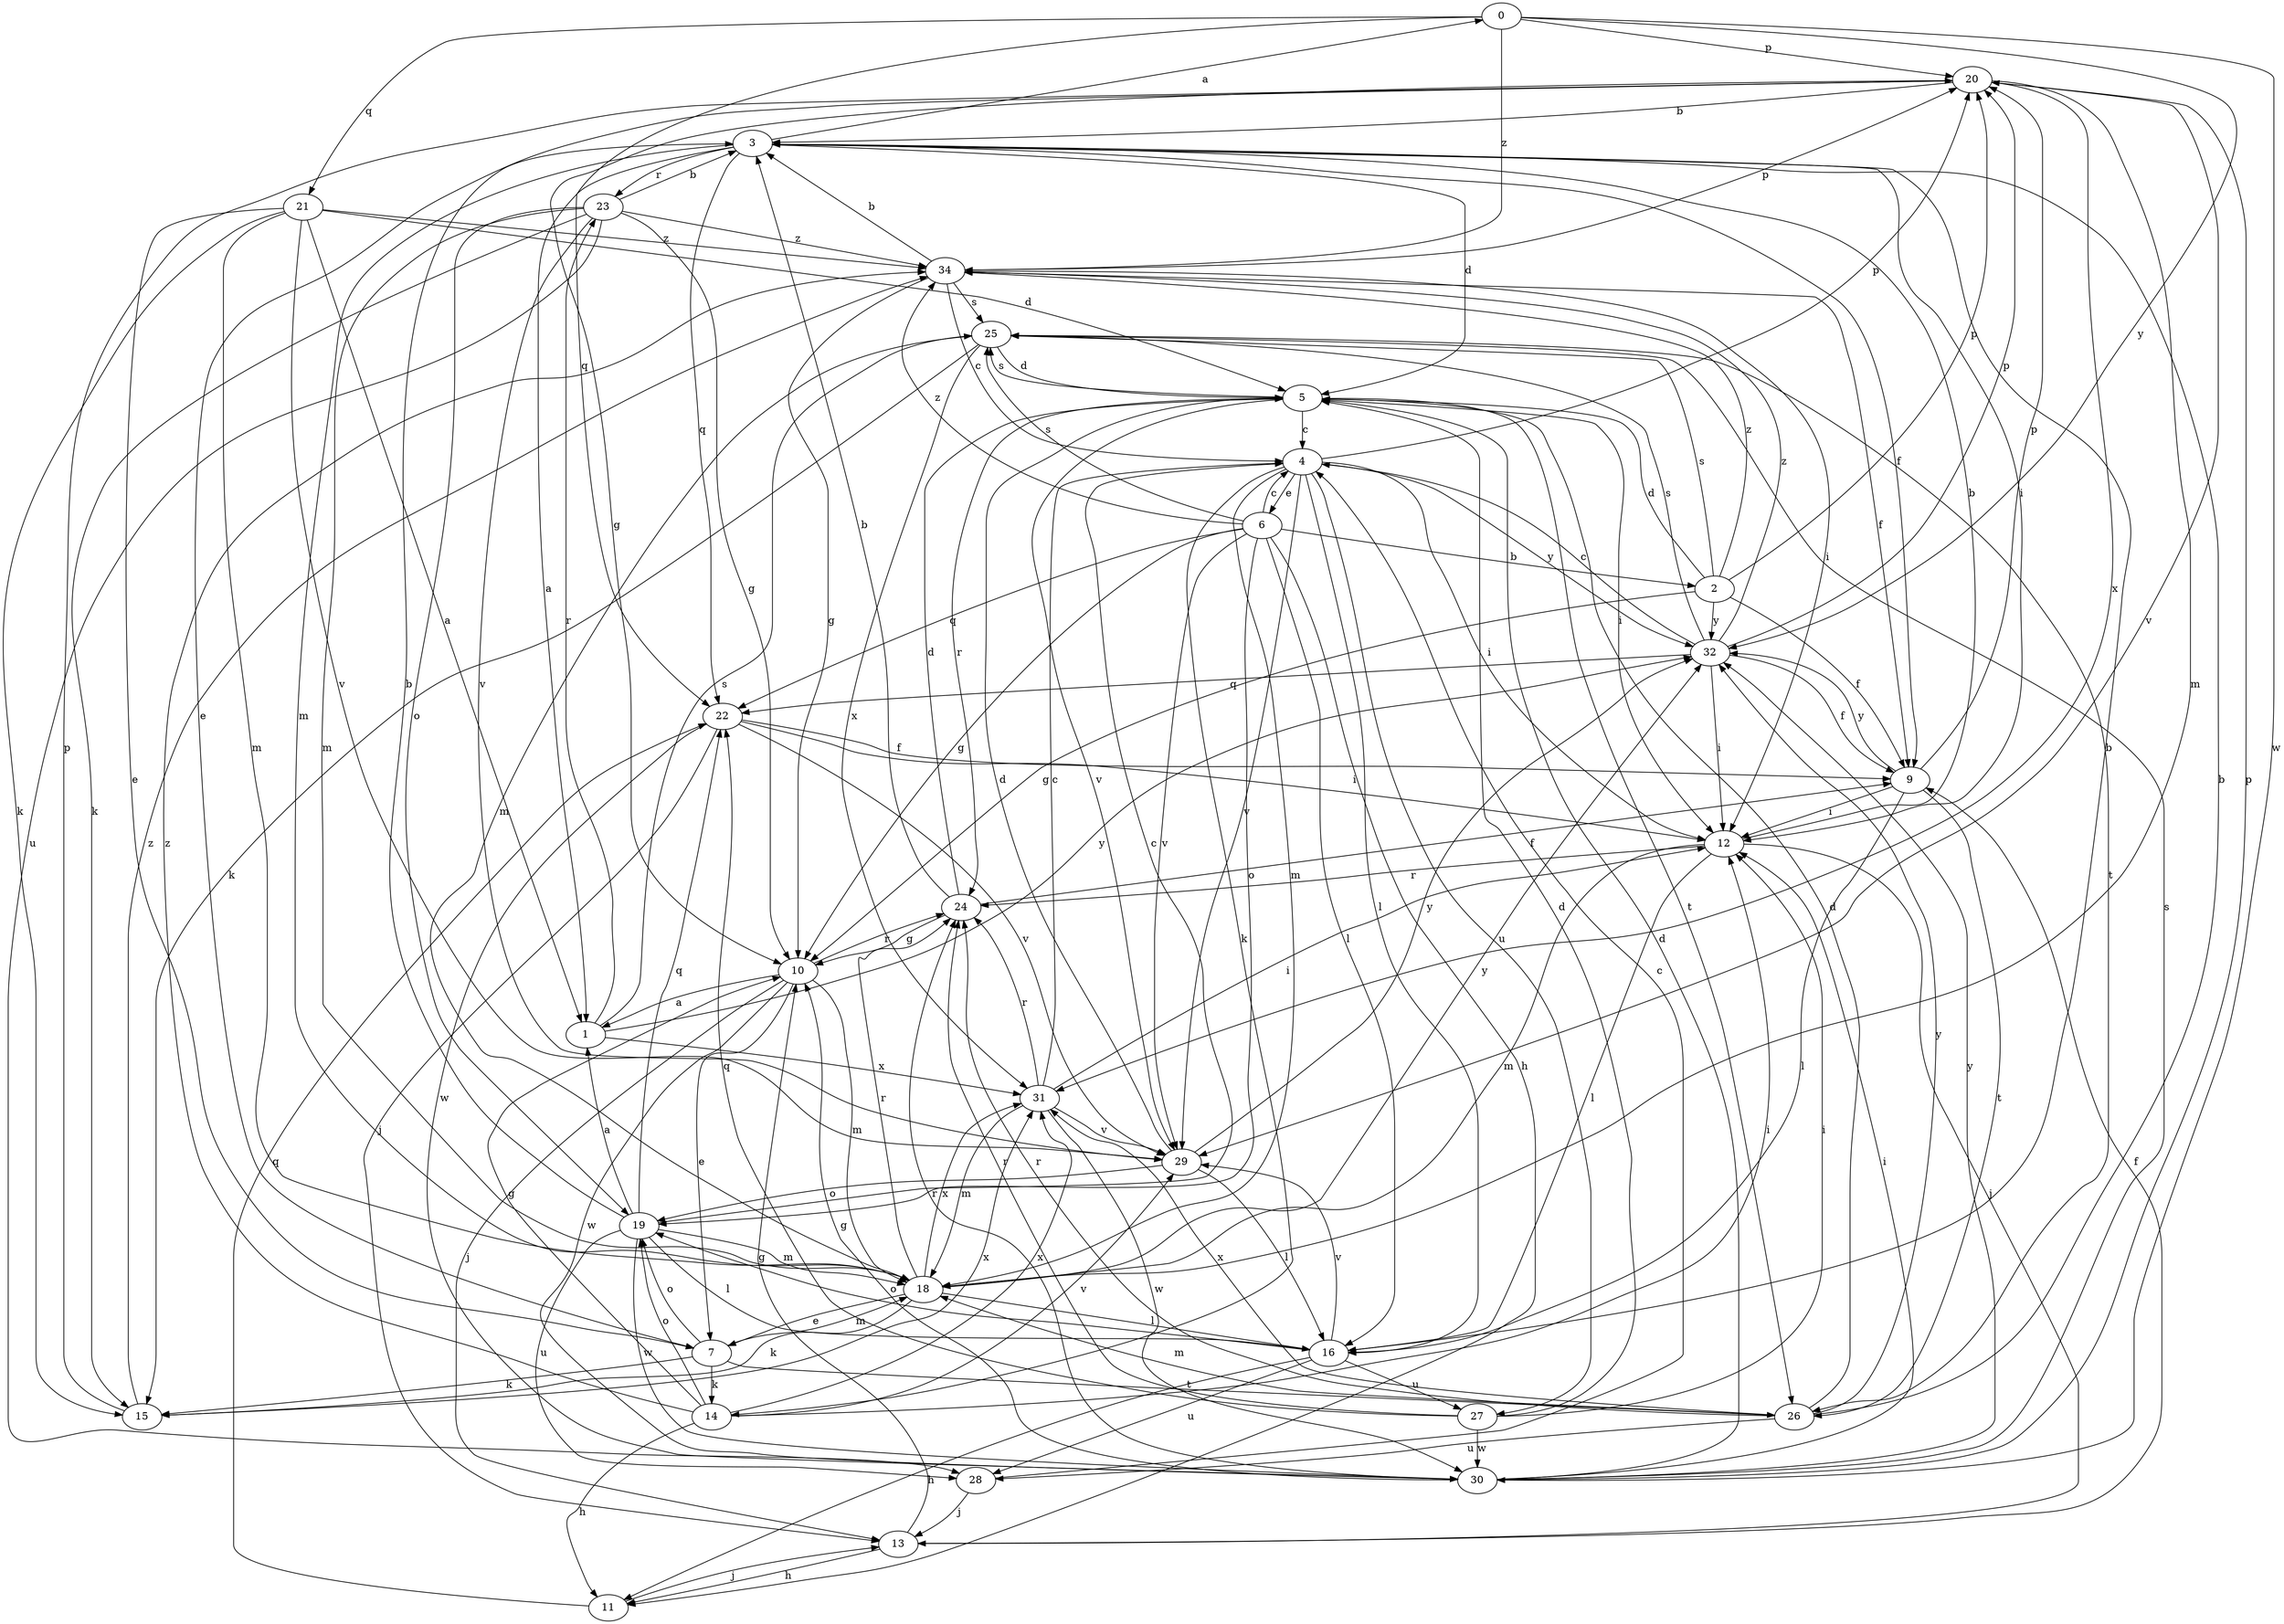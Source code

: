 strict digraph  {
0;
1;
2;
3;
4;
5;
6;
7;
9;
10;
11;
12;
13;
14;
15;
16;
18;
19;
20;
21;
22;
23;
24;
25;
26;
27;
28;
29;
30;
31;
32;
34;
0 -> 20  [label=p];
0 -> 21  [label=q];
0 -> 22  [label=q];
0 -> 30  [label=w];
0 -> 32  [label=y];
0 -> 34  [label=z];
1 -> 23  [label=r];
1 -> 25  [label=s];
1 -> 31  [label=x];
1 -> 32  [label=y];
2 -> 5  [label=d];
2 -> 9  [label=f];
2 -> 10  [label=g];
2 -> 20  [label=p];
2 -> 25  [label=s];
2 -> 32  [label=y];
2 -> 34  [label=z];
3 -> 0  [label=a];
3 -> 1  [label=a];
3 -> 5  [label=d];
3 -> 9  [label=f];
3 -> 12  [label=i];
3 -> 18  [label=m];
3 -> 22  [label=q];
3 -> 23  [label=r];
4 -> 6  [label=e];
4 -> 12  [label=i];
4 -> 14  [label=k];
4 -> 16  [label=l];
4 -> 18  [label=m];
4 -> 20  [label=p];
4 -> 27  [label=u];
4 -> 29  [label=v];
4 -> 32  [label=y];
5 -> 4  [label=c];
5 -> 12  [label=i];
5 -> 24  [label=r];
5 -> 25  [label=s];
5 -> 26  [label=t];
5 -> 29  [label=v];
6 -> 2  [label=b];
6 -> 4  [label=c];
6 -> 10  [label=g];
6 -> 11  [label=h];
6 -> 16  [label=l];
6 -> 19  [label=o];
6 -> 22  [label=q];
6 -> 25  [label=s];
6 -> 29  [label=v];
6 -> 34  [label=z];
7 -> 14  [label=k];
7 -> 15  [label=k];
7 -> 18  [label=m];
7 -> 19  [label=o];
7 -> 26  [label=t];
9 -> 12  [label=i];
9 -> 16  [label=l];
9 -> 20  [label=p];
9 -> 26  [label=t];
9 -> 32  [label=y];
10 -> 1  [label=a];
10 -> 7  [label=e];
10 -> 13  [label=j];
10 -> 18  [label=m];
10 -> 24  [label=r];
10 -> 30  [label=w];
11 -> 13  [label=j];
11 -> 22  [label=q];
12 -> 3  [label=b];
12 -> 13  [label=j];
12 -> 16  [label=l];
12 -> 18  [label=m];
12 -> 24  [label=r];
13 -> 9  [label=f];
13 -> 10  [label=g];
13 -> 11  [label=h];
14 -> 10  [label=g];
14 -> 11  [label=h];
14 -> 12  [label=i];
14 -> 19  [label=o];
14 -> 29  [label=v];
14 -> 31  [label=x];
14 -> 34  [label=z];
15 -> 20  [label=p];
15 -> 31  [label=x];
15 -> 34  [label=z];
16 -> 3  [label=b];
16 -> 11  [label=h];
16 -> 19  [label=o];
16 -> 27  [label=u];
16 -> 28  [label=u];
16 -> 29  [label=v];
18 -> 7  [label=e];
18 -> 15  [label=k];
18 -> 16  [label=l];
18 -> 24  [label=r];
18 -> 31  [label=x];
18 -> 32  [label=y];
19 -> 1  [label=a];
19 -> 3  [label=b];
19 -> 4  [label=c];
19 -> 16  [label=l];
19 -> 18  [label=m];
19 -> 22  [label=q];
19 -> 28  [label=u];
19 -> 30  [label=w];
20 -> 3  [label=b];
20 -> 7  [label=e];
20 -> 10  [label=g];
20 -> 18  [label=m];
20 -> 29  [label=v];
20 -> 31  [label=x];
21 -> 1  [label=a];
21 -> 5  [label=d];
21 -> 7  [label=e];
21 -> 15  [label=k];
21 -> 18  [label=m];
21 -> 29  [label=v];
21 -> 34  [label=z];
22 -> 9  [label=f];
22 -> 12  [label=i];
22 -> 13  [label=j];
22 -> 29  [label=v];
22 -> 30  [label=w];
23 -> 3  [label=b];
23 -> 10  [label=g];
23 -> 15  [label=k];
23 -> 18  [label=m];
23 -> 19  [label=o];
23 -> 28  [label=u];
23 -> 29  [label=v];
23 -> 34  [label=z];
24 -> 3  [label=b];
24 -> 5  [label=d];
24 -> 9  [label=f];
24 -> 10  [label=g];
25 -> 5  [label=d];
25 -> 15  [label=k];
25 -> 18  [label=m];
25 -> 26  [label=t];
25 -> 31  [label=x];
26 -> 3  [label=b];
26 -> 5  [label=d];
26 -> 18  [label=m];
26 -> 24  [label=r];
26 -> 28  [label=u];
26 -> 31  [label=x];
26 -> 32  [label=y];
27 -> 5  [label=d];
27 -> 12  [label=i];
27 -> 22  [label=q];
27 -> 24  [label=r];
27 -> 30  [label=w];
28 -> 4  [label=c];
28 -> 13  [label=j];
29 -> 5  [label=d];
29 -> 16  [label=l];
29 -> 19  [label=o];
29 -> 32  [label=y];
30 -> 5  [label=d];
30 -> 10  [label=g];
30 -> 12  [label=i];
30 -> 20  [label=p];
30 -> 24  [label=r];
30 -> 25  [label=s];
30 -> 32  [label=y];
31 -> 4  [label=c];
31 -> 12  [label=i];
31 -> 18  [label=m];
31 -> 24  [label=r];
31 -> 29  [label=v];
31 -> 30  [label=w];
32 -> 4  [label=c];
32 -> 9  [label=f];
32 -> 12  [label=i];
32 -> 20  [label=p];
32 -> 22  [label=q];
32 -> 25  [label=s];
32 -> 34  [label=z];
34 -> 3  [label=b];
34 -> 4  [label=c];
34 -> 9  [label=f];
34 -> 10  [label=g];
34 -> 12  [label=i];
34 -> 20  [label=p];
34 -> 25  [label=s];
}
